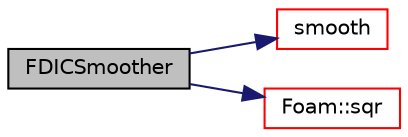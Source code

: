 digraph "FDICSmoother"
{
  bgcolor="transparent";
  edge [fontname="Helvetica",fontsize="10",labelfontname="Helvetica",labelfontsize="10"];
  node [fontname="Helvetica",fontsize="10",shape=record];
  rankdir="LR";
  Node0 [label="FDICSmoother",height=0.2,width=0.4,color="black", fillcolor="grey75", style="filled", fontcolor="black"];
  Node0 -> Node1 [color="midnightblue",fontsize="10",style="solid",fontname="Helvetica"];
  Node1 [label="smooth",height=0.2,width=0.4,color="red",URL="$a27985.html#a4426ea3b613e415911d1fe07b617c4cb",tooltip="Smooth the solution for a given number of sweeps. "];
  Node0 -> Node321 [color="midnightblue",fontsize="10",style="solid",fontname="Helvetica"];
  Node321 [label="Foam::sqr",height=0.2,width=0.4,color="red",URL="$a21851.html#a277dc11c581d53826ab5090b08f3b17b"];
}
